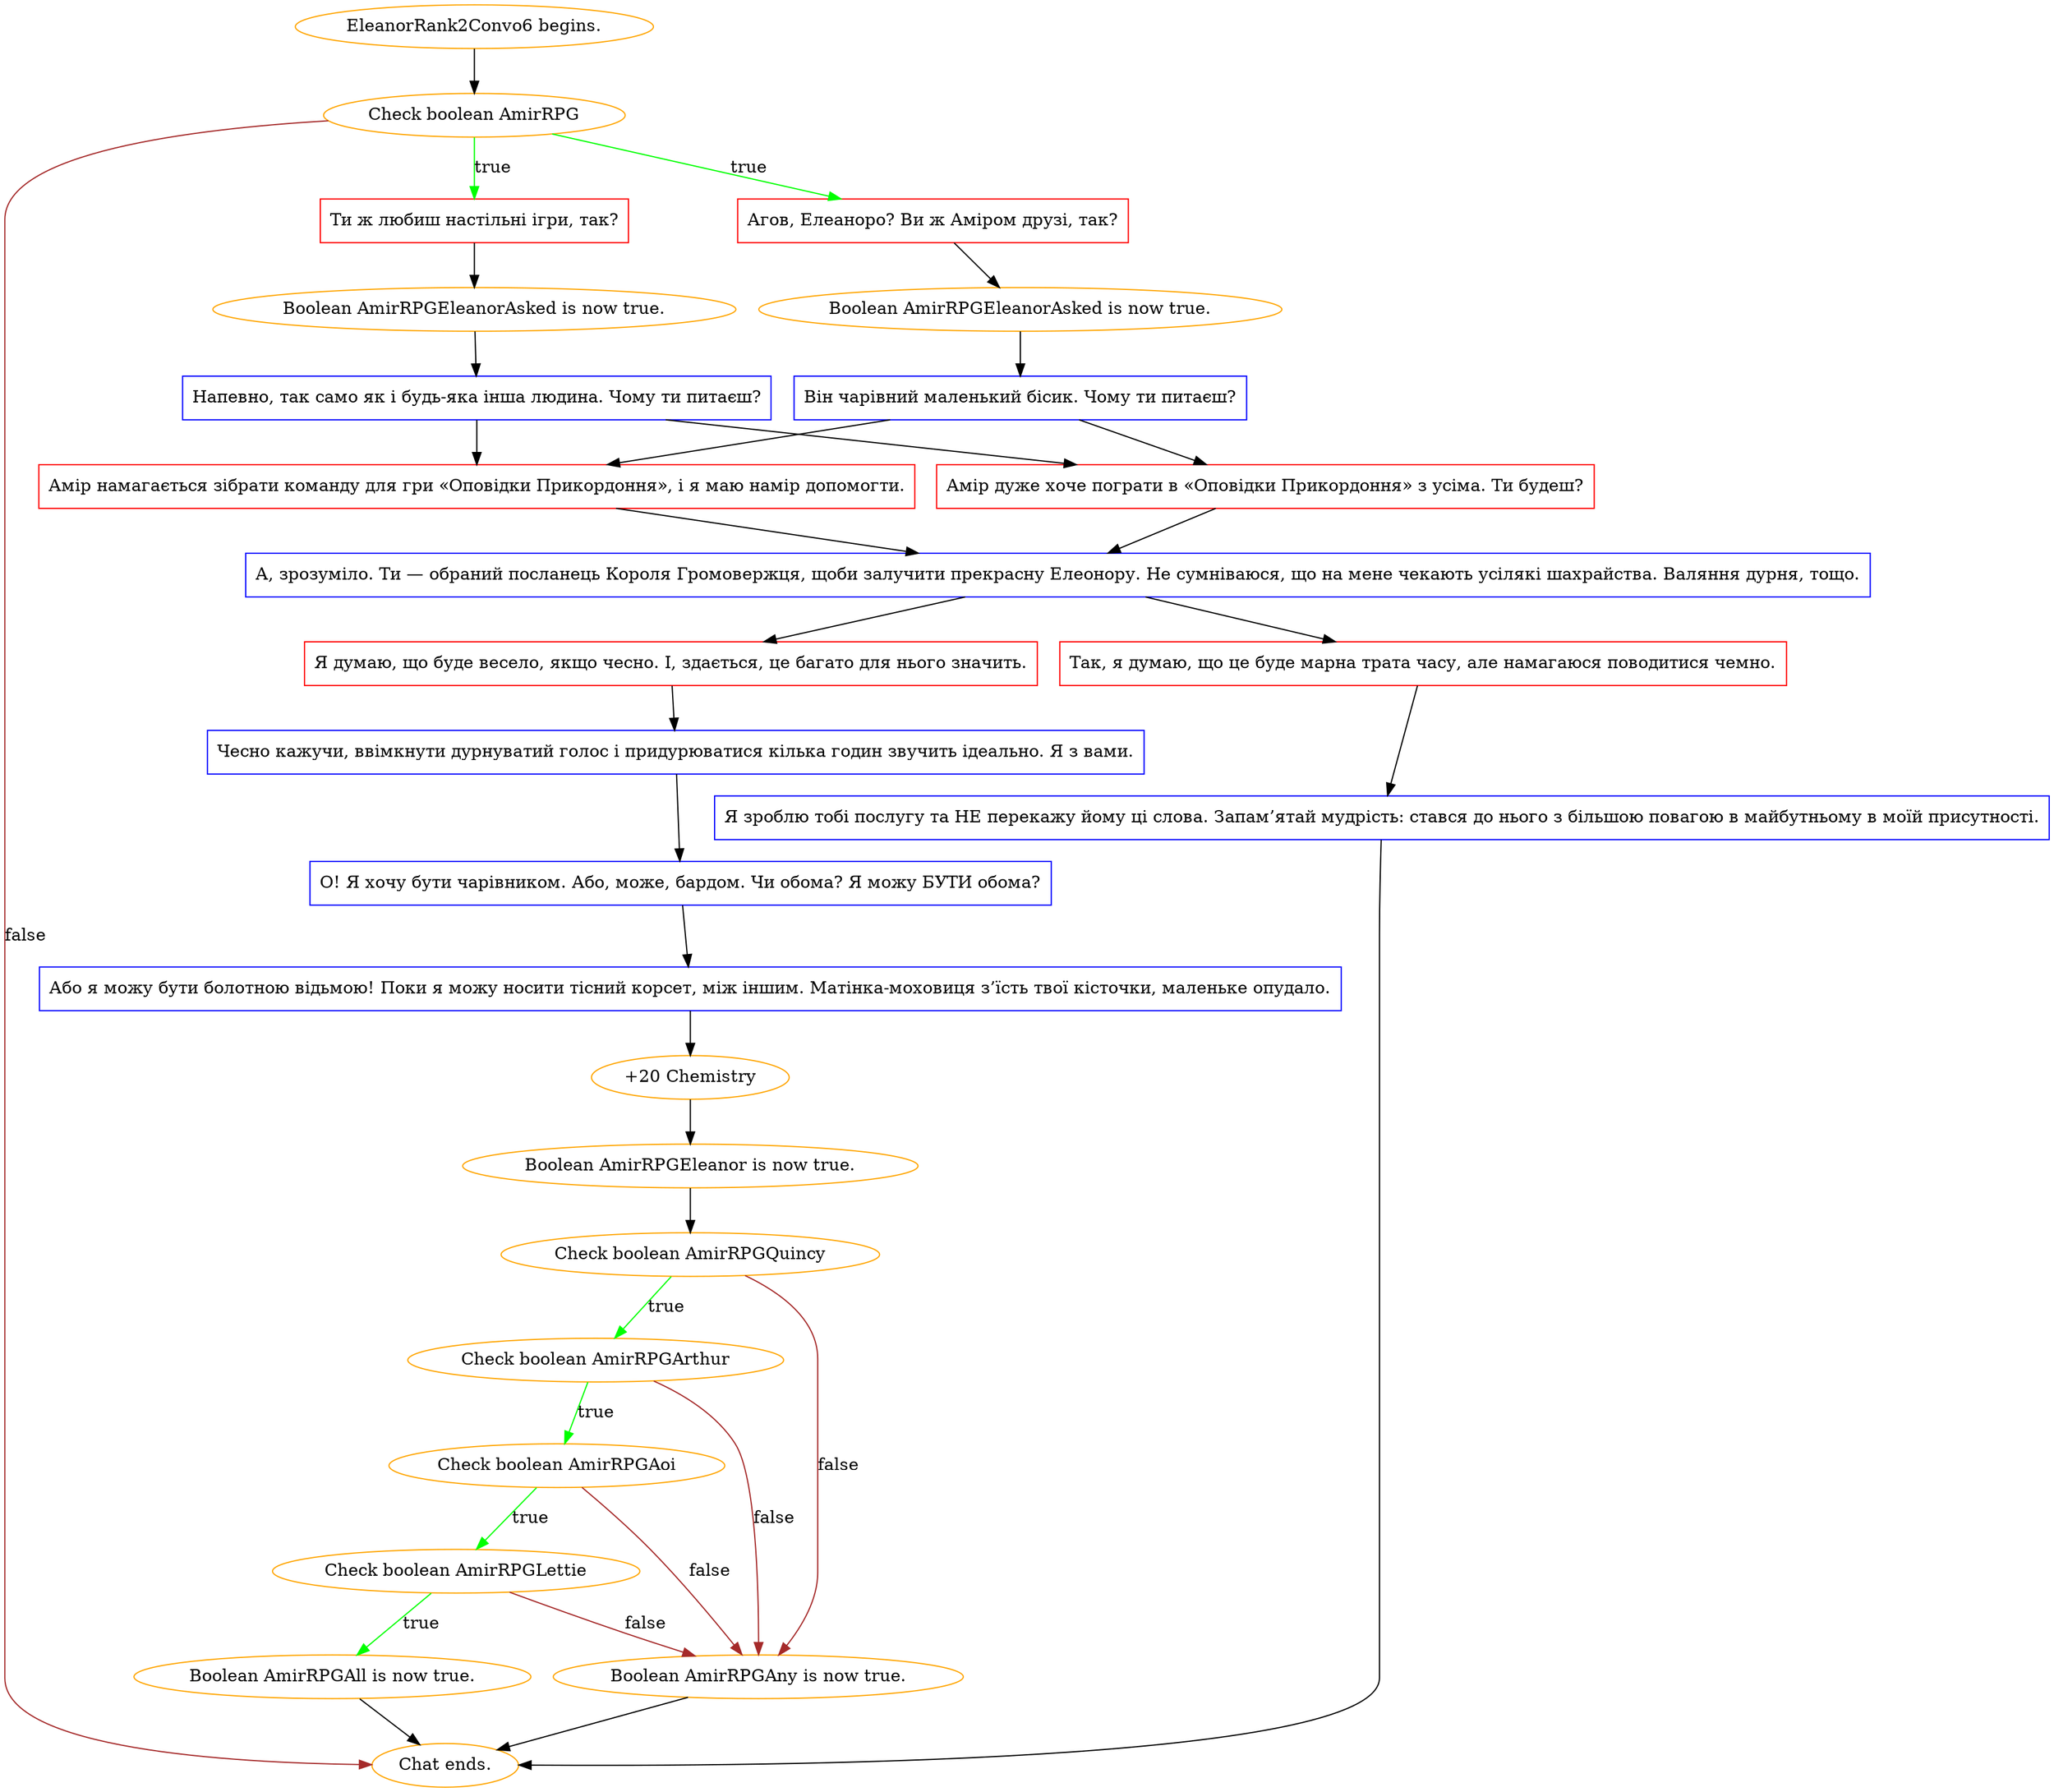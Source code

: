 digraph {
	"EleanorRank2Convo6 begins." [color=orange];
		"EleanorRank2Convo6 begins." -> j4038456104;
	j4038456104 [label="Check boolean AmirRPG",color=orange];
		j4038456104 -> j4183270049 [label=true,color=green];
		j4038456104 -> j243700393 [label=true,color=green];
		j4038456104 -> "Chat ends." [label=false,color=brown];
	j4183270049 [label="Агов, Елеаноро? Ви ж Аміром друзі, так?",shape=box,color=red];
		j4183270049 -> j196798859;
	j243700393 [label="Ти ж любиш настільні ігри, так?",shape=box,color=red];
		j243700393 -> j2295780752;
	"Chat ends." [color=orange];
	j196798859 [label="Boolean AmirRPGEleanorAsked is now true.",color=orange];
		j196798859 -> j752767448;
	j2295780752 [label="Boolean AmirRPGEleanorAsked is now true.",color=orange];
		j2295780752 -> j2133050326;
	j752767448 [label="Він чарівний маленький бісик. Чому ти питаєш?",shape=box,color=blue];
		j752767448 -> j2366106856;
		j752767448 -> j816432777;
	j2133050326 [label="Напевно, так само як і будь-яка інша людина. Чому ти питаєш?",shape=box,color=blue];
		j2133050326 -> j2366106856;
		j2133050326 -> j816432777;
	j2366106856 [label="Амір намагається зібрати команду для гри «Оповідки Прикордоння», і я маю намір допомогти.",shape=box,color=red];
		j2366106856 -> j934459357;
	j816432777 [label="Амір дуже хоче пограти в «Оповідки Прикордоння» з усіма. Ти будеш?",shape=box,color=red];
		j816432777 -> j934459357;
	j934459357 [label="А, зрозуміло. Ти — обраний посланець Короля Громовержця, щоби залучити прекрасну Елеонору. Не сумніваюся, що на мене чекають усілякі шахрайства. Валяння дурня, тощо.",shape=box,color=blue];
		j934459357 -> j3266538177;
		j934459357 -> j2585231523;
	j3266538177 [label="Так, я думаю, що це буде марна трата часу, але намагаюся поводитися чемно.",shape=box,color=red];
		j3266538177 -> j3893604294;
	j2585231523 [label="Я думаю, що буде весело, якщо чесно. І, здається, це багато для нього значить.",shape=box,color=red];
		j2585231523 -> j4087919907;
	j3893604294 [label="Я зроблю тобі послугу та НЕ перекажу йому ці слова. Запам’ятай мудрість: стався до нього з більшою повагою в майбутньому в моїй присутності.",shape=box,color=blue];
		j3893604294 -> "Chat ends.";
	j4087919907 [label="Чесно кажучи, ввімкнути дурнуватий голос і придурюватися кілька годин звучить ідеально. Я з вами.",shape=box,color=blue];
		j4087919907 -> j1980364293;
	j1980364293 [label="О! Я хочу бути чарівником. Або, може, бардом. Чи обома? Я можу БУТИ обома?",shape=box,color=blue];
		j1980364293 -> j1312080282;
	j1312080282 [label="Або я можу бути болотною відьмою! Поки я можу носити тісний корсет, між іншим. Матінка-моховиця з’їсть твої кісточки, маленьке опудало.",shape=box,color=blue];
		j1312080282 -> j1667172562;
	j1667172562 [label="+20 Chemistry",color=orange];
		j1667172562 -> j628696720;
	j628696720 [label="Boolean AmirRPGEleanor is now true.",color=orange];
		j628696720 -> j544204682;
	j544204682 [label="Check boolean AmirRPGQuincy",color=orange];
		j544204682 -> j154985083 [label=true,color=green];
		j544204682 -> j1992773596 [label=false,color=brown];
	j154985083 [label="Check boolean AmirRPGArthur",color=orange];
		j154985083 -> j3551149342 [label=true,color=green];
		j154985083 -> j1992773596 [label=false,color=brown];
	j1992773596 [label="Boolean AmirRPGAny is now true.",color=orange];
		j1992773596 -> "Chat ends.";
	j3551149342 [label="Check boolean AmirRPGAoi",color=orange];
		j3551149342 -> j682952477 [label=true,color=green];
		j3551149342 -> j1992773596 [label=false,color=brown];
	j682952477 [label="Check boolean AmirRPGLettie",color=orange];
		j682952477 -> j2677000302 [label=true,color=green];
		j682952477 -> j1992773596 [label=false,color=brown];
	j2677000302 [label="Boolean AmirRPGAll is now true.",color=orange];
		j2677000302 -> "Chat ends.";
}
